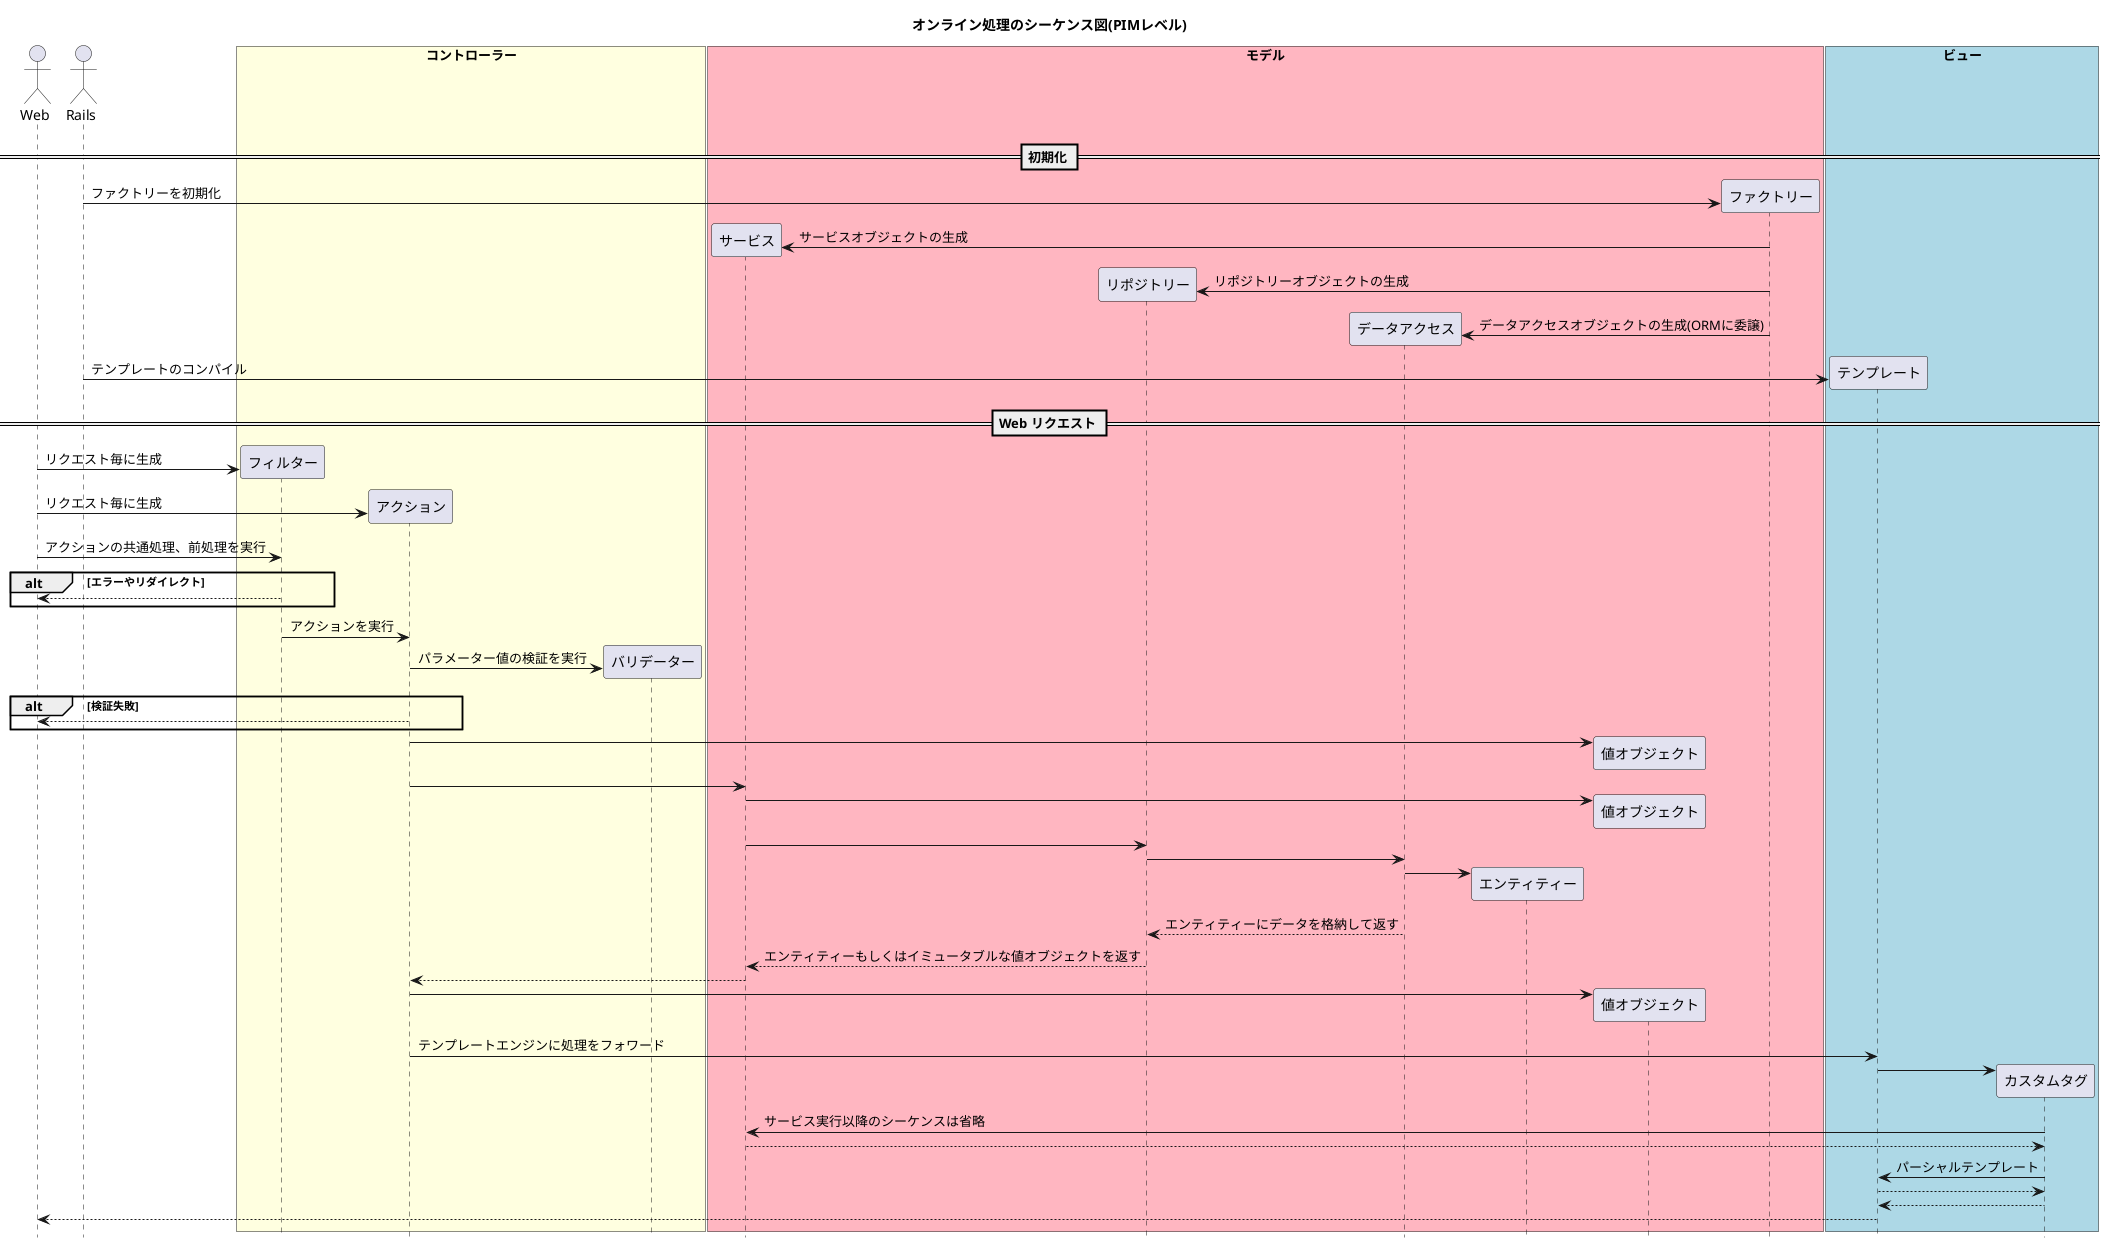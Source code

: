 @startuml

title オンライン処理のシーケンス図(PIMレベル)
hide footbox

actor "Web" as Web
actor "Rails" as Rails

box "コントローラー" #LightYellow
  participant "フィルター" as Filter
  participant "アクション" as Action
  participant "バリデーター" as Validator
end box

box "モデル" #LightPink
  participant "サービス" as Service
  participant "リポジトリー" as Repositry
  participant "データアクセス" as DAO
  participant "エンティティー" as Entity
  participant "値オブジェクト" as Value
  participant "ファクトリー" as Factory
end box

box "ビュー" #LightBlue
  participant "テンプレート" as Template
  participant "カスタムタグ" as Tag
end box

== 初期化 ==

create Factory
Rails -> Factory : ファクトリーを初期化

create Service
Factory -> Service : サービスオブジェクトの生成

create Repositry
Factory -> Repositry : リポジトリーオブジェクトの生成

create DAO
Factory -> DAO : データアクセスオブジェクトの生成(ORMに委譲)

create Template
Rails -> Template : テンプレートのコンパイル

== Web リクエスト ==

create Filter
Web -> Filter : リクエスト毎に生成

create Action
Web -> Action : リクエスト毎に生成

Web -> Filter : アクションの共通処理、前処理を実行

alt エラーやリダイレクト
  Web <--- Filter
end

Filter -> Action : アクションを実行

create Validator
Action -> Validator : パラメーター値の検証を実行

alt 検証失敗
  Web <--- Action
end

create Value
Action -> Value

Action -> Service

create Value
Service -> Value

Service -> Repositry

Repositry -> DAO

create Entity
DAO -> Entity

Repositry <-- DAO : エンティティーにデータを格納して返す

Service <-- Repositry : エンティティーもしくはイミュータブルな値オブジェクトを返す

Action <-- Service

create Value
Action -> Value

Action -> Template : テンプレートエンジンに処理をフォワード

create Tag
Template -> Tag

Tag -> Service : サービス実行以降のシーケンスは省略
Tag <-- Service

Tag -> Template : パーシャルテンプレート
Tag <-- Template

Template <-- Tag

Web <-- Template

@enduml
